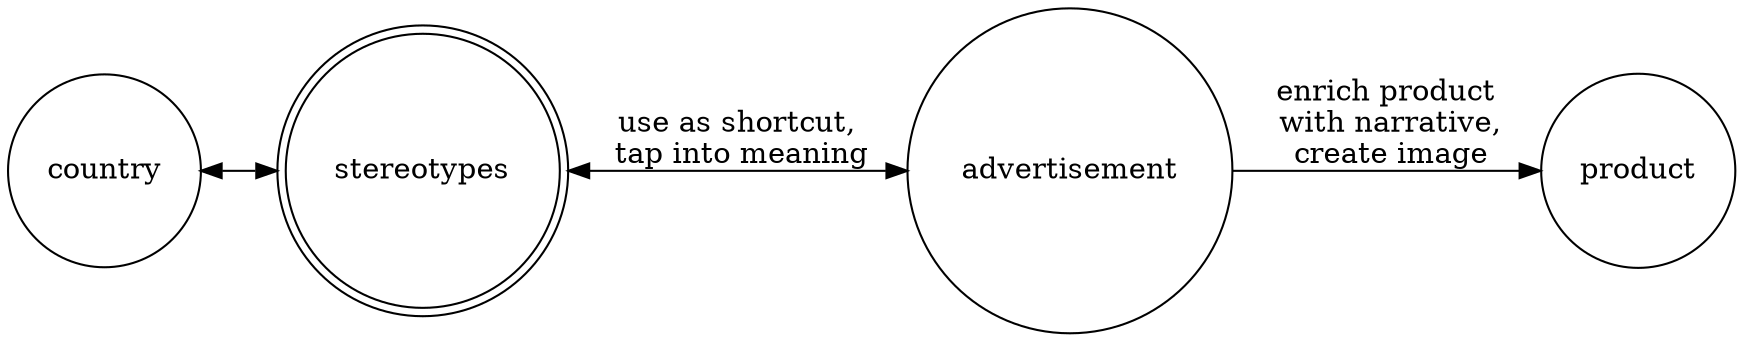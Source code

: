 digraph G {
 rankdir=LR;
 fontsize=8;
 node [shape = doublecircle] stereotypes;
 node [shape = circle];
 advertisement -> product [label = "enrich product\n with narrative,\n create image"];
 stereotypes -> advertisement[label = "use as shortcut,\n tap into meaning", dir = both];
 country -> stereotypes[dir=both];
}